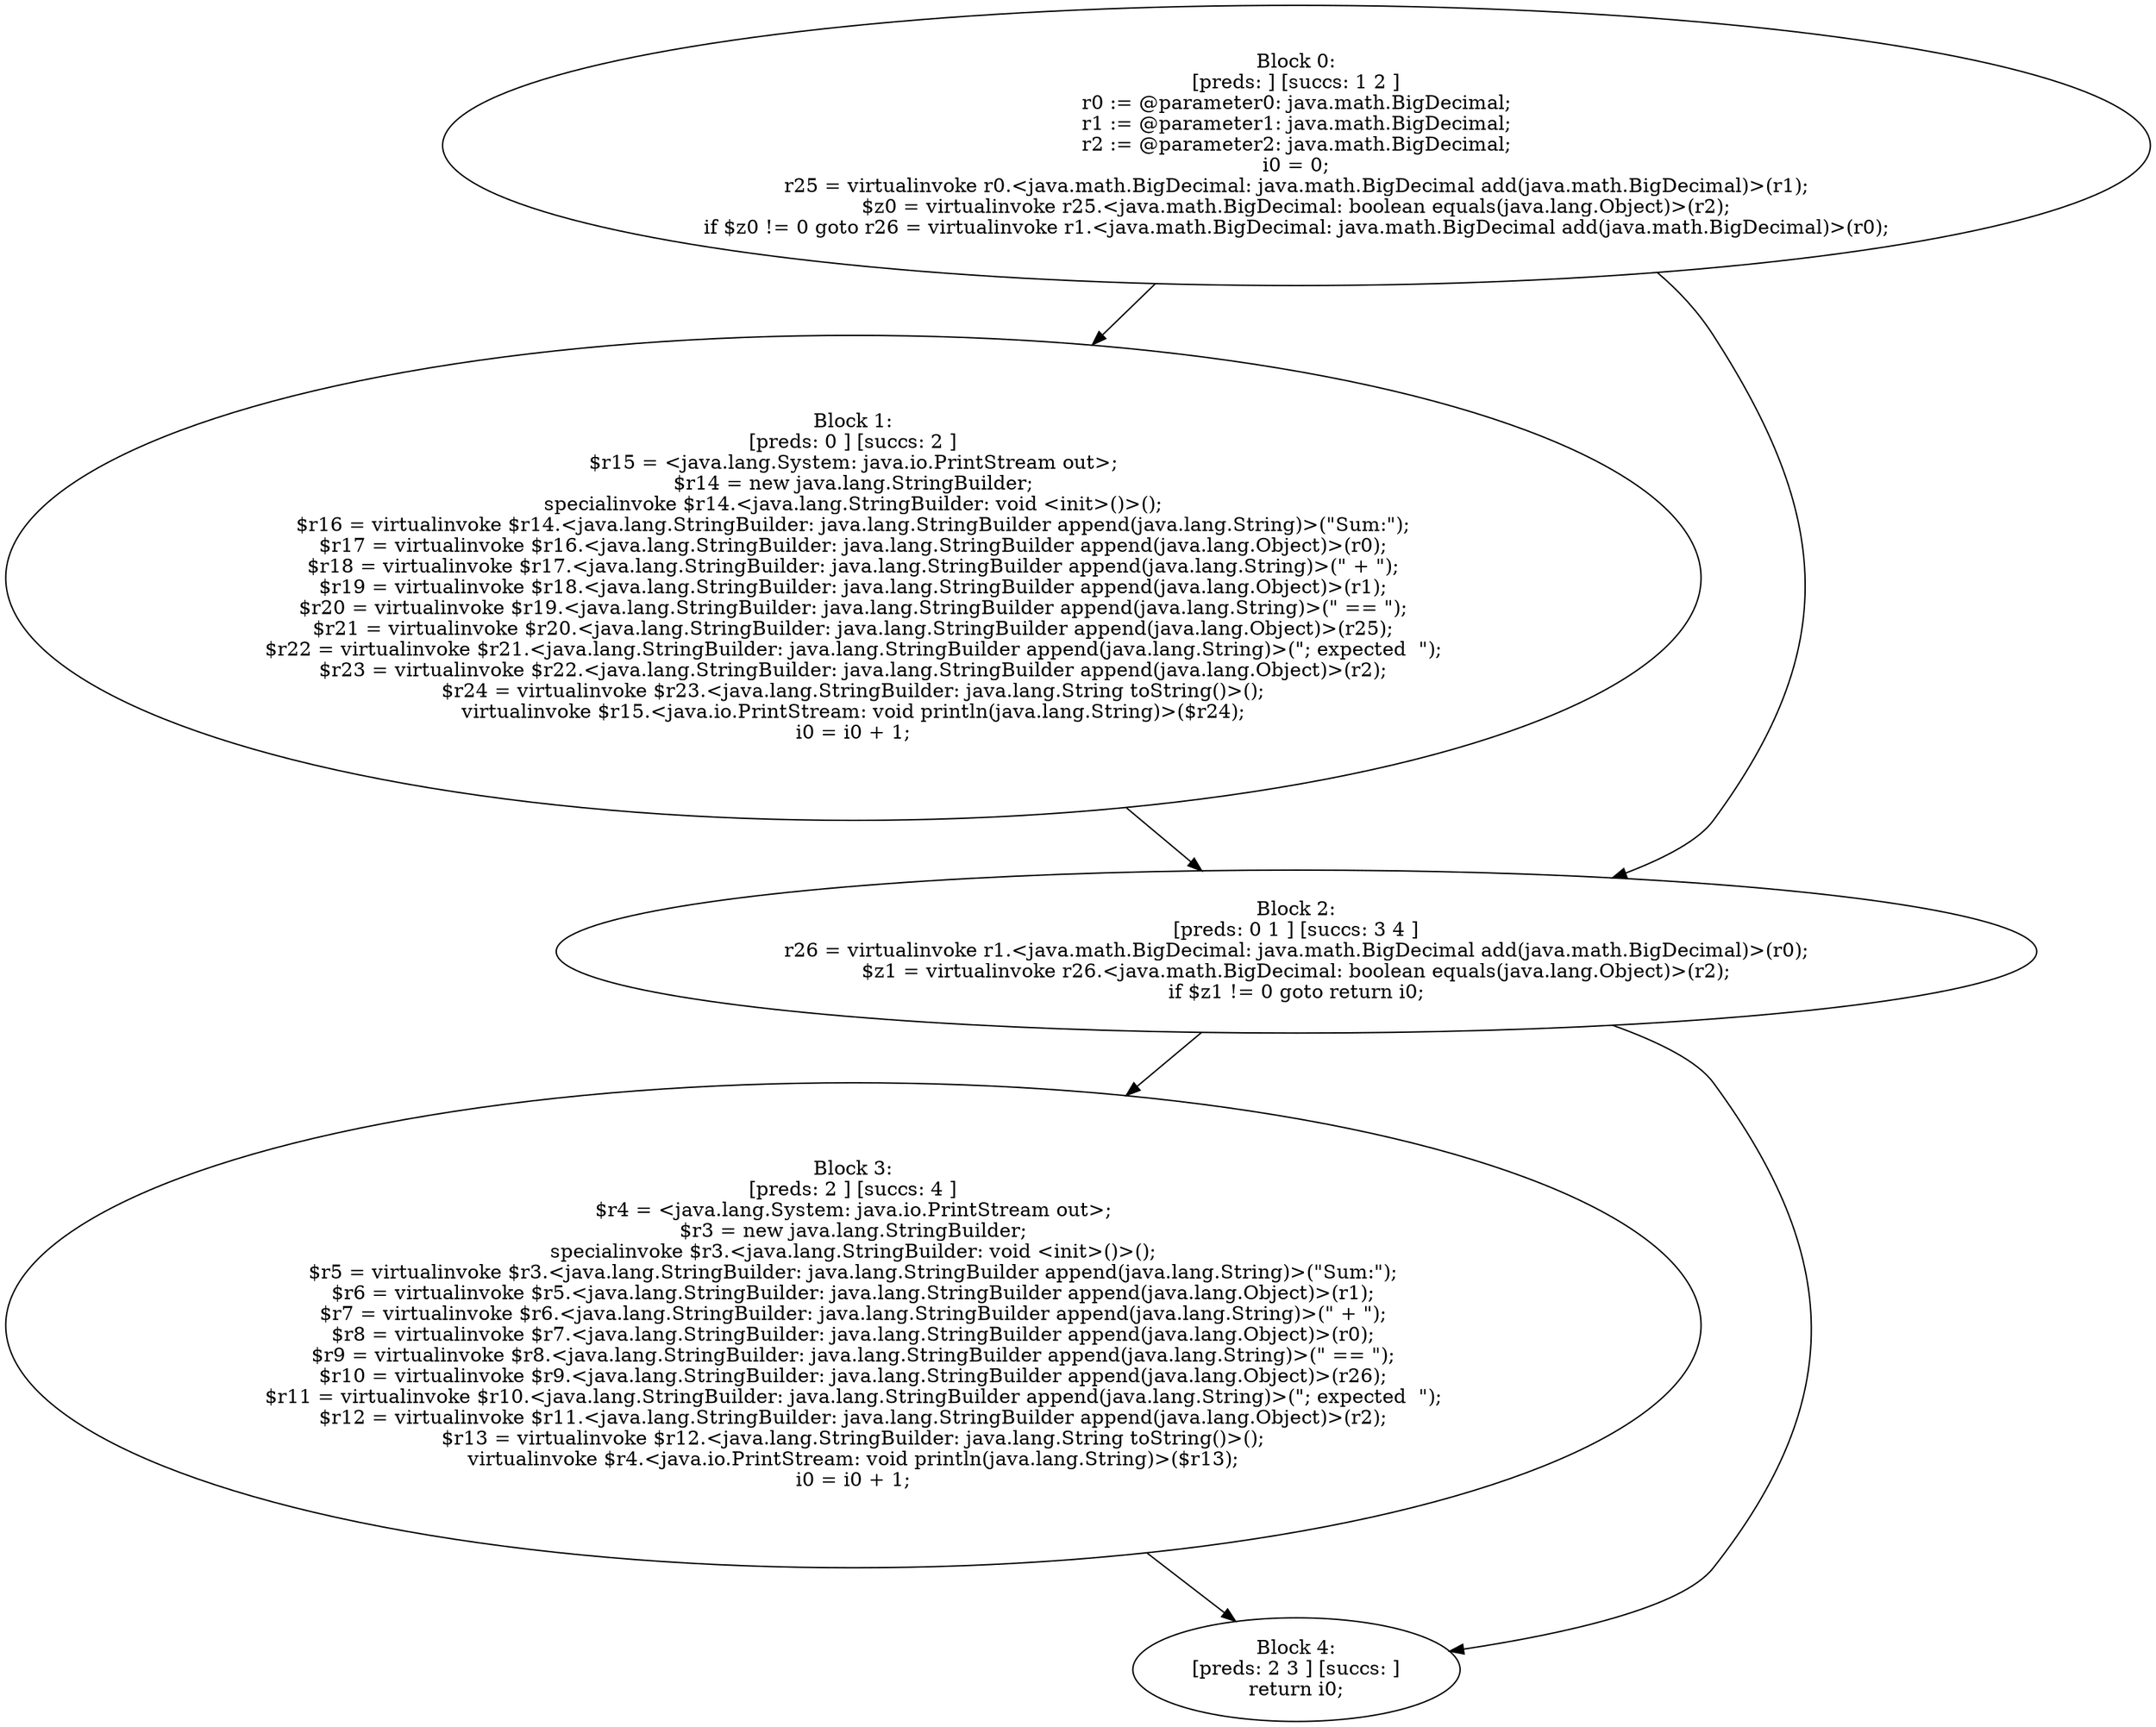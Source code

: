 digraph "unitGraph" {
    "Block 0:
[preds: ] [succs: 1 2 ]
r0 := @parameter0: java.math.BigDecimal;
r1 := @parameter1: java.math.BigDecimal;
r2 := @parameter2: java.math.BigDecimal;
i0 = 0;
r25 = virtualinvoke r0.<java.math.BigDecimal: java.math.BigDecimal add(java.math.BigDecimal)>(r1);
$z0 = virtualinvoke r25.<java.math.BigDecimal: boolean equals(java.lang.Object)>(r2);
if $z0 != 0 goto r26 = virtualinvoke r1.<java.math.BigDecimal: java.math.BigDecimal add(java.math.BigDecimal)>(r0);
"
    "Block 1:
[preds: 0 ] [succs: 2 ]
$r15 = <java.lang.System: java.io.PrintStream out>;
$r14 = new java.lang.StringBuilder;
specialinvoke $r14.<java.lang.StringBuilder: void <init>()>();
$r16 = virtualinvoke $r14.<java.lang.StringBuilder: java.lang.StringBuilder append(java.lang.String)>(\"Sum:\");
$r17 = virtualinvoke $r16.<java.lang.StringBuilder: java.lang.StringBuilder append(java.lang.Object)>(r0);
$r18 = virtualinvoke $r17.<java.lang.StringBuilder: java.lang.StringBuilder append(java.lang.String)>(\" + \");
$r19 = virtualinvoke $r18.<java.lang.StringBuilder: java.lang.StringBuilder append(java.lang.Object)>(r1);
$r20 = virtualinvoke $r19.<java.lang.StringBuilder: java.lang.StringBuilder append(java.lang.String)>(\" == \");
$r21 = virtualinvoke $r20.<java.lang.StringBuilder: java.lang.StringBuilder append(java.lang.Object)>(r25);
$r22 = virtualinvoke $r21.<java.lang.StringBuilder: java.lang.StringBuilder append(java.lang.String)>(\"; expected  \");
$r23 = virtualinvoke $r22.<java.lang.StringBuilder: java.lang.StringBuilder append(java.lang.Object)>(r2);
$r24 = virtualinvoke $r23.<java.lang.StringBuilder: java.lang.String toString()>();
virtualinvoke $r15.<java.io.PrintStream: void println(java.lang.String)>($r24);
i0 = i0 + 1;
"
    "Block 2:
[preds: 0 1 ] [succs: 3 4 ]
r26 = virtualinvoke r1.<java.math.BigDecimal: java.math.BigDecimal add(java.math.BigDecimal)>(r0);
$z1 = virtualinvoke r26.<java.math.BigDecimal: boolean equals(java.lang.Object)>(r2);
if $z1 != 0 goto return i0;
"
    "Block 3:
[preds: 2 ] [succs: 4 ]
$r4 = <java.lang.System: java.io.PrintStream out>;
$r3 = new java.lang.StringBuilder;
specialinvoke $r3.<java.lang.StringBuilder: void <init>()>();
$r5 = virtualinvoke $r3.<java.lang.StringBuilder: java.lang.StringBuilder append(java.lang.String)>(\"Sum:\");
$r6 = virtualinvoke $r5.<java.lang.StringBuilder: java.lang.StringBuilder append(java.lang.Object)>(r1);
$r7 = virtualinvoke $r6.<java.lang.StringBuilder: java.lang.StringBuilder append(java.lang.String)>(\" + \");
$r8 = virtualinvoke $r7.<java.lang.StringBuilder: java.lang.StringBuilder append(java.lang.Object)>(r0);
$r9 = virtualinvoke $r8.<java.lang.StringBuilder: java.lang.StringBuilder append(java.lang.String)>(\" == \");
$r10 = virtualinvoke $r9.<java.lang.StringBuilder: java.lang.StringBuilder append(java.lang.Object)>(r26);
$r11 = virtualinvoke $r10.<java.lang.StringBuilder: java.lang.StringBuilder append(java.lang.String)>(\"; expected  \");
$r12 = virtualinvoke $r11.<java.lang.StringBuilder: java.lang.StringBuilder append(java.lang.Object)>(r2);
$r13 = virtualinvoke $r12.<java.lang.StringBuilder: java.lang.String toString()>();
virtualinvoke $r4.<java.io.PrintStream: void println(java.lang.String)>($r13);
i0 = i0 + 1;
"
    "Block 4:
[preds: 2 3 ] [succs: ]
return i0;
"
    "Block 0:
[preds: ] [succs: 1 2 ]
r0 := @parameter0: java.math.BigDecimal;
r1 := @parameter1: java.math.BigDecimal;
r2 := @parameter2: java.math.BigDecimal;
i0 = 0;
r25 = virtualinvoke r0.<java.math.BigDecimal: java.math.BigDecimal add(java.math.BigDecimal)>(r1);
$z0 = virtualinvoke r25.<java.math.BigDecimal: boolean equals(java.lang.Object)>(r2);
if $z0 != 0 goto r26 = virtualinvoke r1.<java.math.BigDecimal: java.math.BigDecimal add(java.math.BigDecimal)>(r0);
"->"Block 1:
[preds: 0 ] [succs: 2 ]
$r15 = <java.lang.System: java.io.PrintStream out>;
$r14 = new java.lang.StringBuilder;
specialinvoke $r14.<java.lang.StringBuilder: void <init>()>();
$r16 = virtualinvoke $r14.<java.lang.StringBuilder: java.lang.StringBuilder append(java.lang.String)>(\"Sum:\");
$r17 = virtualinvoke $r16.<java.lang.StringBuilder: java.lang.StringBuilder append(java.lang.Object)>(r0);
$r18 = virtualinvoke $r17.<java.lang.StringBuilder: java.lang.StringBuilder append(java.lang.String)>(\" + \");
$r19 = virtualinvoke $r18.<java.lang.StringBuilder: java.lang.StringBuilder append(java.lang.Object)>(r1);
$r20 = virtualinvoke $r19.<java.lang.StringBuilder: java.lang.StringBuilder append(java.lang.String)>(\" == \");
$r21 = virtualinvoke $r20.<java.lang.StringBuilder: java.lang.StringBuilder append(java.lang.Object)>(r25);
$r22 = virtualinvoke $r21.<java.lang.StringBuilder: java.lang.StringBuilder append(java.lang.String)>(\"; expected  \");
$r23 = virtualinvoke $r22.<java.lang.StringBuilder: java.lang.StringBuilder append(java.lang.Object)>(r2);
$r24 = virtualinvoke $r23.<java.lang.StringBuilder: java.lang.String toString()>();
virtualinvoke $r15.<java.io.PrintStream: void println(java.lang.String)>($r24);
i0 = i0 + 1;
";
    "Block 0:
[preds: ] [succs: 1 2 ]
r0 := @parameter0: java.math.BigDecimal;
r1 := @parameter1: java.math.BigDecimal;
r2 := @parameter2: java.math.BigDecimal;
i0 = 0;
r25 = virtualinvoke r0.<java.math.BigDecimal: java.math.BigDecimal add(java.math.BigDecimal)>(r1);
$z0 = virtualinvoke r25.<java.math.BigDecimal: boolean equals(java.lang.Object)>(r2);
if $z0 != 0 goto r26 = virtualinvoke r1.<java.math.BigDecimal: java.math.BigDecimal add(java.math.BigDecimal)>(r0);
"->"Block 2:
[preds: 0 1 ] [succs: 3 4 ]
r26 = virtualinvoke r1.<java.math.BigDecimal: java.math.BigDecimal add(java.math.BigDecimal)>(r0);
$z1 = virtualinvoke r26.<java.math.BigDecimal: boolean equals(java.lang.Object)>(r2);
if $z1 != 0 goto return i0;
";
    "Block 1:
[preds: 0 ] [succs: 2 ]
$r15 = <java.lang.System: java.io.PrintStream out>;
$r14 = new java.lang.StringBuilder;
specialinvoke $r14.<java.lang.StringBuilder: void <init>()>();
$r16 = virtualinvoke $r14.<java.lang.StringBuilder: java.lang.StringBuilder append(java.lang.String)>(\"Sum:\");
$r17 = virtualinvoke $r16.<java.lang.StringBuilder: java.lang.StringBuilder append(java.lang.Object)>(r0);
$r18 = virtualinvoke $r17.<java.lang.StringBuilder: java.lang.StringBuilder append(java.lang.String)>(\" + \");
$r19 = virtualinvoke $r18.<java.lang.StringBuilder: java.lang.StringBuilder append(java.lang.Object)>(r1);
$r20 = virtualinvoke $r19.<java.lang.StringBuilder: java.lang.StringBuilder append(java.lang.String)>(\" == \");
$r21 = virtualinvoke $r20.<java.lang.StringBuilder: java.lang.StringBuilder append(java.lang.Object)>(r25);
$r22 = virtualinvoke $r21.<java.lang.StringBuilder: java.lang.StringBuilder append(java.lang.String)>(\"; expected  \");
$r23 = virtualinvoke $r22.<java.lang.StringBuilder: java.lang.StringBuilder append(java.lang.Object)>(r2);
$r24 = virtualinvoke $r23.<java.lang.StringBuilder: java.lang.String toString()>();
virtualinvoke $r15.<java.io.PrintStream: void println(java.lang.String)>($r24);
i0 = i0 + 1;
"->"Block 2:
[preds: 0 1 ] [succs: 3 4 ]
r26 = virtualinvoke r1.<java.math.BigDecimal: java.math.BigDecimal add(java.math.BigDecimal)>(r0);
$z1 = virtualinvoke r26.<java.math.BigDecimal: boolean equals(java.lang.Object)>(r2);
if $z1 != 0 goto return i0;
";
    "Block 2:
[preds: 0 1 ] [succs: 3 4 ]
r26 = virtualinvoke r1.<java.math.BigDecimal: java.math.BigDecimal add(java.math.BigDecimal)>(r0);
$z1 = virtualinvoke r26.<java.math.BigDecimal: boolean equals(java.lang.Object)>(r2);
if $z1 != 0 goto return i0;
"->"Block 3:
[preds: 2 ] [succs: 4 ]
$r4 = <java.lang.System: java.io.PrintStream out>;
$r3 = new java.lang.StringBuilder;
specialinvoke $r3.<java.lang.StringBuilder: void <init>()>();
$r5 = virtualinvoke $r3.<java.lang.StringBuilder: java.lang.StringBuilder append(java.lang.String)>(\"Sum:\");
$r6 = virtualinvoke $r5.<java.lang.StringBuilder: java.lang.StringBuilder append(java.lang.Object)>(r1);
$r7 = virtualinvoke $r6.<java.lang.StringBuilder: java.lang.StringBuilder append(java.lang.String)>(\" + \");
$r8 = virtualinvoke $r7.<java.lang.StringBuilder: java.lang.StringBuilder append(java.lang.Object)>(r0);
$r9 = virtualinvoke $r8.<java.lang.StringBuilder: java.lang.StringBuilder append(java.lang.String)>(\" == \");
$r10 = virtualinvoke $r9.<java.lang.StringBuilder: java.lang.StringBuilder append(java.lang.Object)>(r26);
$r11 = virtualinvoke $r10.<java.lang.StringBuilder: java.lang.StringBuilder append(java.lang.String)>(\"; expected  \");
$r12 = virtualinvoke $r11.<java.lang.StringBuilder: java.lang.StringBuilder append(java.lang.Object)>(r2);
$r13 = virtualinvoke $r12.<java.lang.StringBuilder: java.lang.String toString()>();
virtualinvoke $r4.<java.io.PrintStream: void println(java.lang.String)>($r13);
i0 = i0 + 1;
";
    "Block 2:
[preds: 0 1 ] [succs: 3 4 ]
r26 = virtualinvoke r1.<java.math.BigDecimal: java.math.BigDecimal add(java.math.BigDecimal)>(r0);
$z1 = virtualinvoke r26.<java.math.BigDecimal: boolean equals(java.lang.Object)>(r2);
if $z1 != 0 goto return i0;
"->"Block 4:
[preds: 2 3 ] [succs: ]
return i0;
";
    "Block 3:
[preds: 2 ] [succs: 4 ]
$r4 = <java.lang.System: java.io.PrintStream out>;
$r3 = new java.lang.StringBuilder;
specialinvoke $r3.<java.lang.StringBuilder: void <init>()>();
$r5 = virtualinvoke $r3.<java.lang.StringBuilder: java.lang.StringBuilder append(java.lang.String)>(\"Sum:\");
$r6 = virtualinvoke $r5.<java.lang.StringBuilder: java.lang.StringBuilder append(java.lang.Object)>(r1);
$r7 = virtualinvoke $r6.<java.lang.StringBuilder: java.lang.StringBuilder append(java.lang.String)>(\" + \");
$r8 = virtualinvoke $r7.<java.lang.StringBuilder: java.lang.StringBuilder append(java.lang.Object)>(r0);
$r9 = virtualinvoke $r8.<java.lang.StringBuilder: java.lang.StringBuilder append(java.lang.String)>(\" == \");
$r10 = virtualinvoke $r9.<java.lang.StringBuilder: java.lang.StringBuilder append(java.lang.Object)>(r26);
$r11 = virtualinvoke $r10.<java.lang.StringBuilder: java.lang.StringBuilder append(java.lang.String)>(\"; expected  \");
$r12 = virtualinvoke $r11.<java.lang.StringBuilder: java.lang.StringBuilder append(java.lang.Object)>(r2);
$r13 = virtualinvoke $r12.<java.lang.StringBuilder: java.lang.String toString()>();
virtualinvoke $r4.<java.io.PrintStream: void println(java.lang.String)>($r13);
i0 = i0 + 1;
"->"Block 4:
[preds: 2 3 ] [succs: ]
return i0;
";
}
